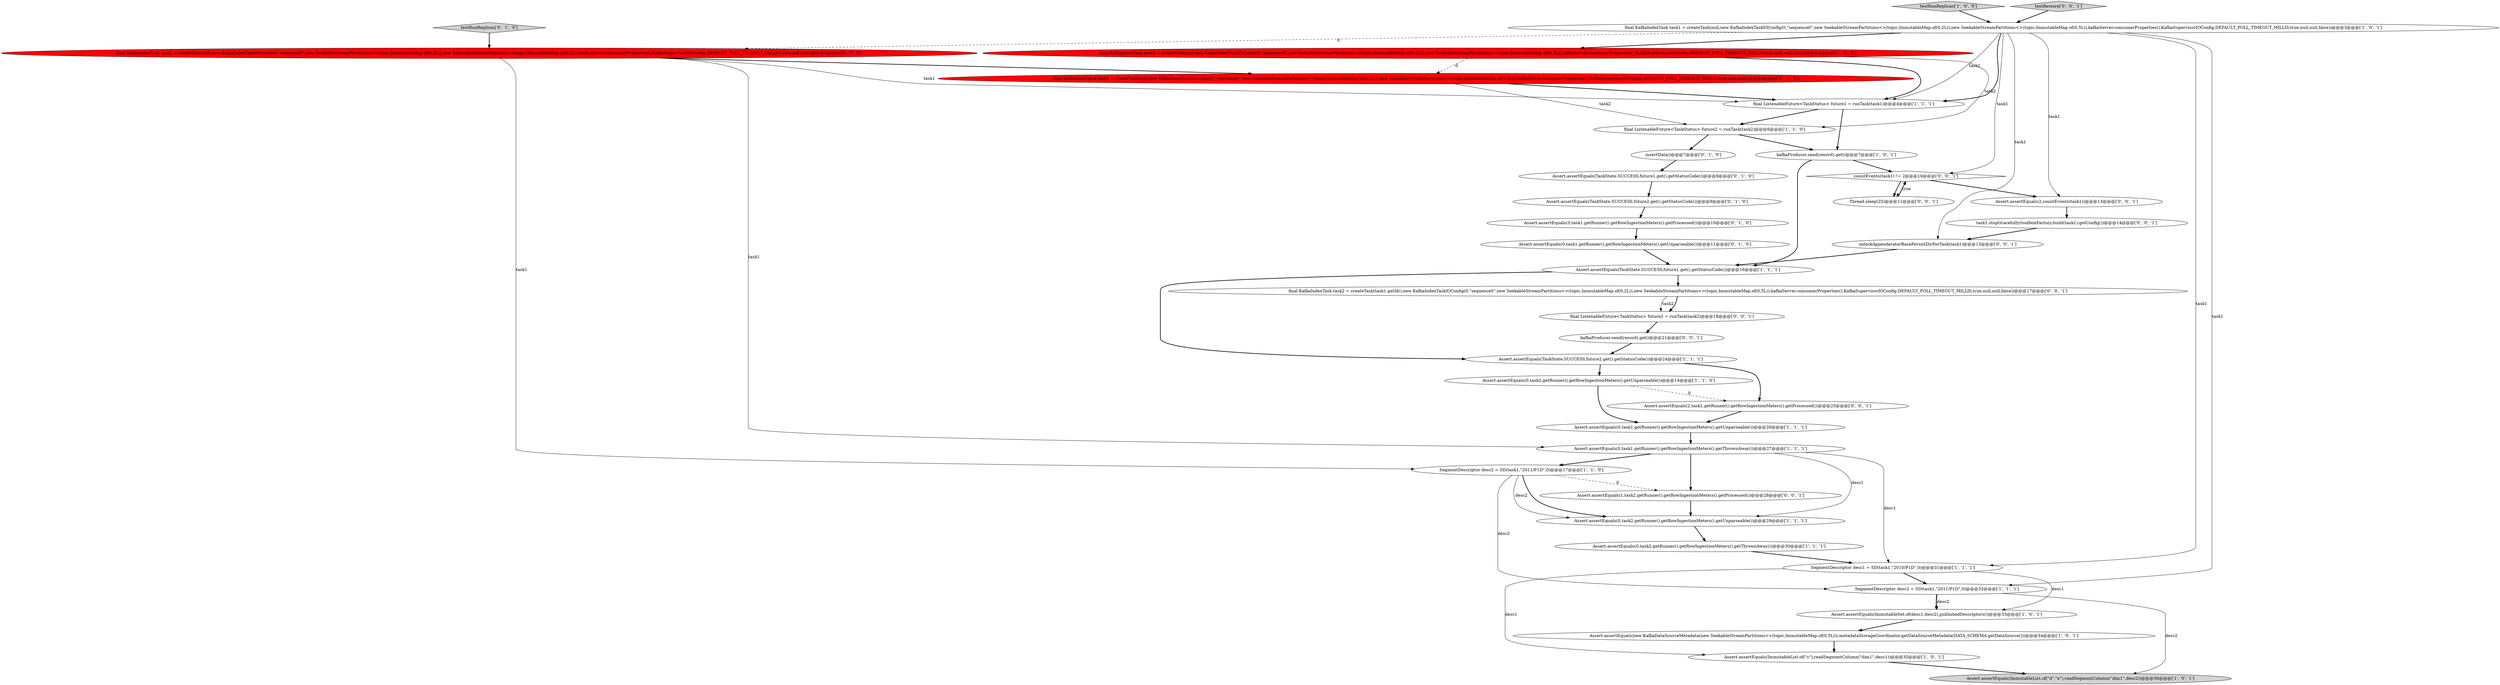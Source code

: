 digraph {
2 [style = filled, label = "Assert.assertEquals(ImmutableList.of(\"d\",\"e\"),readSegmentColumn(\"dim1\",desc2))@@@36@@@['1', '0', '1']", fillcolor = lightgray, shape = ellipse image = "AAA0AAABBB1BBB"];
26 [style = filled, label = "Assert.assertEquals(0,task1.getRunner().getRowIngestionMeters().getUnparseable())@@@11@@@['0', '1', '0']", fillcolor = white, shape = ellipse image = "AAA0AAABBB2BBB"];
15 [style = filled, label = "final KafkaIndexTask task1 = createTask(null,new KafkaIndexTaskIOConfig(0,\"sequence0\",new SeekableStreamPartitions<>(topic,ImmutableMap.of(0,2L)),new SeekableStreamPartitions<>(topic,ImmutableMap.of(0,5L)),kafkaServer.consumerProperties(),KafkaSupervisorIOConfig.DEFAULT_POLL_TIMEOUT_MILLIS,true,null,null,false))@@@3@@@['1', '0', '1']", fillcolor = white, shape = ellipse image = "AAA0AAABBB1BBB"];
37 [style = filled, label = "Assert.assertEquals(2,task1.getRunner().getRowIngestionMeters().getProcessed())@@@25@@@['0', '0', '1']", fillcolor = white, shape = ellipse image = "AAA0AAABBB3BBB"];
5 [style = filled, label = "kafkaProducer.send(record).get()@@@7@@@['1', '0', '1']", fillcolor = white, shape = ellipse image = "AAA0AAABBB1BBB"];
6 [style = filled, label = "Assert.assertEquals(new KafkaDataSourceMetadata(new SeekableStreamPartitions<>(topic,ImmutableMap.of(0,5L))),metadataStorageCoordinator.getDataSourceMetadata(DATA_SCHEMA.getDataSource()))@@@34@@@['1', '0', '1']", fillcolor = white, shape = ellipse image = "AAA0AAABBB1BBB"];
35 [style = filled, label = "Thread.sleep(25)@@@11@@@['0', '0', '1']", fillcolor = white, shape = ellipse image = "AAA0AAABBB3BBB"];
36 [style = filled, label = "countEvents(task1) != 2@@@10@@@['0', '0', '1']", fillcolor = white, shape = diamond image = "AAA0AAABBB3BBB"];
13 [style = filled, label = "SegmentDescriptor desc2 = SD(task1,\"2011/P1D\",0)@@@17@@@['1', '1', '0']", fillcolor = white, shape = ellipse image = "AAA0AAABBB1BBB"];
25 [style = filled, label = "final KafkaIndexTask task2 = createTask(null,new KafkaIndexTaskIOConfig(0,\"sequence0\",new SeekableStreamPartitions<>(topic,ImmutableMap.of(0,2L)),new SeekableStreamPartitions<>(topic,ImmutableMap.of(0,5L)),kafkaServer.consumerProperties(),KafkaSupervisorIOConfig.DEFAULT_POLL_TIMEOUT_MILLIS,true,null,null))@@@4@@@['0', '1', '0']", fillcolor = red, shape = ellipse image = "AAA1AAABBB2BBB"];
38 [style = filled, label = "task1.stopGracefully(toolboxFactory.build(task1).getConfig())@@@14@@@['0', '0', '1']", fillcolor = white, shape = ellipse image = "AAA0AAABBB3BBB"];
31 [style = filled, label = "final KafkaIndexTask task2 = createTask(task1.getId(),new KafkaIndexTaskIOConfig(0,\"sequence0\",new SeekableStreamPartitions<>(topic,ImmutableMap.of(0,2L)),new SeekableStreamPartitions<>(topic,ImmutableMap.of(0,5L)),kafkaServer.consumerProperties(),KafkaSupervisorIOConfig.DEFAULT_POLL_TIMEOUT_MILLIS,true,null,null,false))@@@17@@@['0', '0', '1']", fillcolor = white, shape = ellipse image = "AAA0AAABBB3BBB"];
12 [style = filled, label = "Assert.assertEquals(0,task2.getRunner().getRowIngestionMeters().getThrownAway())@@@30@@@['1', '1', '1']", fillcolor = white, shape = ellipse image = "AAA0AAABBB1BBB"];
0 [style = filled, label = "Assert.assertEquals(0,task1.getRunner().getRowIngestionMeters().getUnparseable())@@@26@@@['1', '1', '1']", fillcolor = white, shape = ellipse image = "AAA0AAABBB1BBB"];
34 [style = filled, label = "Assert.assertEquals(1,task2.getRunner().getRowIngestionMeters().getProcessed())@@@28@@@['0', '0', '1']", fillcolor = white, shape = ellipse image = "AAA0AAABBB3BBB"];
7 [style = filled, label = "Assert.assertEquals(0,task2.getRunner().getRowIngestionMeters().getUnparseable())@@@14@@@['1', '1', '0']", fillcolor = white, shape = ellipse image = "AAA0AAABBB1BBB"];
24 [style = filled, label = "Assert.assertEquals(3,task1.getRunner().getRowIngestionMeters().getProcessed())@@@10@@@['0', '1', '0']", fillcolor = white, shape = ellipse image = "AAA0AAABBB2BBB"];
33 [style = filled, label = "Assert.assertEquals(2,countEvents(task1))@@@13@@@['0', '0', '1']", fillcolor = white, shape = ellipse image = "AAA0AAABBB3BBB"];
4 [style = filled, label = "Assert.assertEquals(TaskState.SUCCESS,future1.get().getStatusCode())@@@16@@@['1', '1', '1']", fillcolor = white, shape = ellipse image = "AAA0AAABBB1BBB"];
16 [style = filled, label = "final ListenableFuture<TaskStatus> future2 = runTask(task2)@@@6@@@['1', '1', '0']", fillcolor = white, shape = ellipse image = "AAA0AAABBB1BBB"];
10 [style = filled, label = "final KafkaIndexTask task2 = createTask(null,new KafkaIndexTaskIOConfig(0,\"sequence0\",new SeekableStreamPartitions<>(topic,ImmutableMap.of(0,2L)),new SeekableStreamPartitions<>(topic,ImmutableMap.of(0,5L)),kafkaServer.consumerProperties(),KafkaSupervisorIOConfig.DEFAULT_POLL_TIMEOUT_MILLIS,true,null,null,false))@@@4@@@['1', '0', '0']", fillcolor = red, shape = ellipse image = "AAA1AAABBB1BBB"];
27 [style = filled, label = "testRunReplicas['0', '1', '0']", fillcolor = lightgray, shape = diamond image = "AAA0AAABBB2BBB"];
19 [style = filled, label = "SegmentDescriptor desc2 = SD(task1,\"2011/P1D\",0)@@@32@@@['1', '1', '1']", fillcolor = white, shape = ellipse image = "AAA0AAABBB1BBB"];
8 [style = filled, label = "SegmentDescriptor desc1 = SD(task1,\"2010/P1D\",0)@@@31@@@['1', '1', '1']", fillcolor = white, shape = ellipse image = "AAA0AAABBB1BBB"];
14 [style = filled, label = "Assert.assertEquals(0,task2.getRunner().getRowIngestionMeters().getUnparseable())@@@29@@@['1', '1', '1']", fillcolor = white, shape = ellipse image = "AAA0AAABBB1BBB"];
1 [style = filled, label = "Assert.assertEquals(ImmutableSet.of(desc1,desc2),publishedDescriptors())@@@33@@@['1', '0', '1']", fillcolor = white, shape = ellipse image = "AAA0AAABBB1BBB"];
17 [style = filled, label = "testRunReplicas['1', '0', '0']", fillcolor = lightgray, shape = diamond image = "AAA0AAABBB1BBB"];
22 [style = filled, label = "Assert.assertEquals(TaskState.SUCCESS,future1.get().getStatusCode())@@@8@@@['0', '1', '0']", fillcolor = white, shape = ellipse image = "AAA0AAABBB2BBB"];
30 [style = filled, label = "kafkaProducer.send(record).get()@@@21@@@['0', '0', '1']", fillcolor = white, shape = ellipse image = "AAA0AAABBB3BBB"];
23 [style = filled, label = "final KafkaIndexTask task1 = createTask(null,new KafkaIndexTaskIOConfig(0,\"sequence0\",new SeekableStreamPartitions<>(topic,ImmutableMap.of(0,2L)),new SeekableStreamPartitions<>(topic,ImmutableMap.of(0,5L)),kafkaServer.consumerProperties(),KafkaSupervisorIOConfig.DEFAULT_POLL_TIMEOUT_MILLIS,true,null,null))@@@3@@@['0', '1', '0']", fillcolor = red, shape = ellipse image = "AAA1AAABBB2BBB"];
11 [style = filled, label = "final ListenableFuture<TaskStatus> future1 = runTask(task1)@@@4@@@['1', '1', '1']", fillcolor = white, shape = ellipse image = "AAA0AAABBB1BBB"];
21 [style = filled, label = "insertData()@@@7@@@['0', '1', '0']", fillcolor = white, shape = ellipse image = "AAA0AAABBB2BBB"];
28 [style = filled, label = "final ListenableFuture<TaskStatus> future2 = runTask(task2)@@@18@@@['0', '0', '1']", fillcolor = white, shape = ellipse image = "AAA0AAABBB3BBB"];
32 [style = filled, label = "testRestore['0', '0', '1']", fillcolor = lightgray, shape = diamond image = "AAA0AAABBB3BBB"];
29 [style = filled, label = "unlockAppenderatorBasePersistDirForTask(task1)@@@15@@@['0', '0', '1']", fillcolor = white, shape = ellipse image = "AAA0AAABBB3BBB"];
20 [style = filled, label = "Assert.assertEquals(TaskState.SUCCESS,future2.get().getStatusCode())@@@9@@@['0', '1', '0']", fillcolor = white, shape = ellipse image = "AAA0AAABBB2BBB"];
3 [style = filled, label = "Assert.assertEquals(ImmutableList.of(\"c\"),readSegmentColumn(\"dim1\",desc1))@@@35@@@['1', '0', '1']", fillcolor = white, shape = ellipse image = "AAA0AAABBB1BBB"];
9 [style = filled, label = "Assert.assertEquals(TaskState.SUCCESS,future2.get().getStatusCode())@@@24@@@['1', '1', '1']", fillcolor = white, shape = ellipse image = "AAA0AAABBB1BBB"];
18 [style = filled, label = "Assert.assertEquals(0,task1.getRunner().getRowIngestionMeters().getThrownAway())@@@27@@@['1', '1', '1']", fillcolor = white, shape = ellipse image = "AAA0AAABBB1BBB"];
11->16 [style = bold, label=""];
4->9 [style = bold, label=""];
6->3 [style = bold, label=""];
23->25 [style = bold, label=""];
37->0 [style = bold, label=""];
15->10 [style = bold, label=""];
29->4 [style = bold, label=""];
15->23 [style = dashed, label="0"];
23->18 [style = solid, label="task1"];
8->3 [style = solid, label="desc1"];
28->30 [style = bold, label=""];
23->13 [style = solid, label="task1"];
8->19 [style = bold, label=""];
18->34 [style = bold, label=""];
38->29 [style = bold, label=""];
15->19 [style = solid, label="task1"];
18->8 [style = solid, label="desc1"];
13->19 [style = solid, label="desc2"];
31->28 [style = solid, label="task2"];
7->0 [style = bold, label=""];
30->9 [style = bold, label=""];
9->7 [style = bold, label=""];
36->33 [style = bold, label=""];
26->4 [style = bold, label=""];
19->1 [style = solid, label="desc2"];
9->37 [style = bold, label=""];
18->14 [style = solid, label="desc1"];
4->31 [style = bold, label=""];
24->26 [style = bold, label=""];
19->1 [style = bold, label=""];
11->5 [style = bold, label=""];
1->6 [style = bold, label=""];
15->11 [style = bold, label=""];
3->2 [style = bold, label=""];
22->20 [style = bold, label=""];
21->22 [style = bold, label=""];
25->11 [style = bold, label=""];
12->8 [style = bold, label=""];
16->21 [style = bold, label=""];
14->12 [style = bold, label=""];
5->4 [style = bold, label=""];
15->8 [style = solid, label="task1"];
8->1 [style = solid, label="desc1"];
13->14 [style = solid, label="desc2"];
17->15 [style = bold, label=""];
18->13 [style = bold, label=""];
32->15 [style = bold, label=""];
16->5 [style = bold, label=""];
23->11 [style = solid, label="task1"];
15->36 [style = solid, label="task1"];
0->18 [style = bold, label=""];
33->38 [style = bold, label=""];
27->23 [style = bold, label=""];
25->16 [style = solid, label="task2"];
34->14 [style = bold, label=""];
7->37 [style = dashed, label="0"];
31->28 [style = bold, label=""];
36->35 [style = dotted, label="true"];
35->36 [style = bold, label=""];
36->35 [style = bold, label=""];
15->29 [style = solid, label="task1"];
20->24 [style = bold, label=""];
15->33 [style = solid, label="task1"];
5->36 [style = bold, label=""];
13->34 [style = dashed, label="0"];
13->14 [style = bold, label=""];
19->2 [style = solid, label="desc2"];
10->25 [style = dashed, label="0"];
10->16 [style = solid, label="task2"];
15->11 [style = solid, label="task1"];
10->11 [style = bold, label=""];
}
